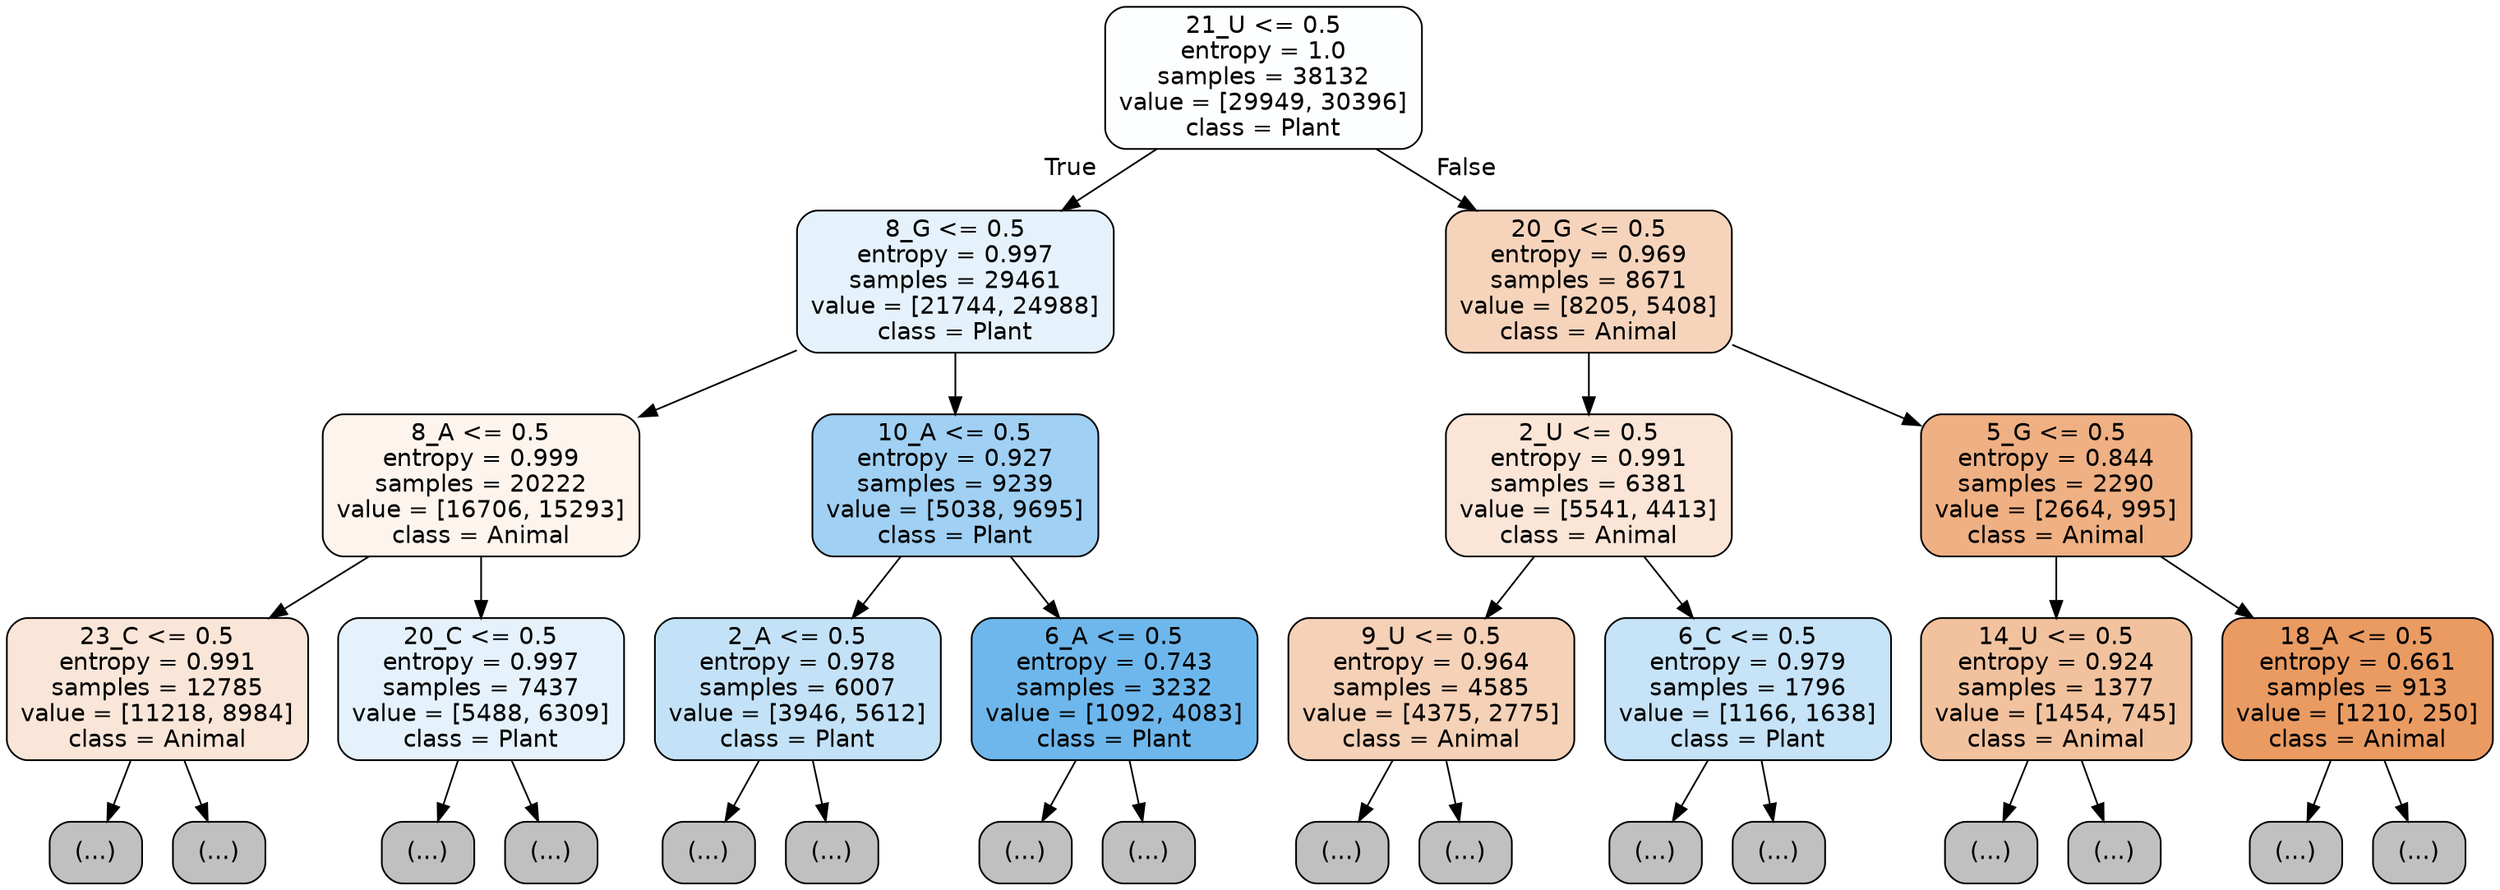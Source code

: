 digraph Tree {
node [shape=box, style="filled, rounded", color="black", fontname="helvetica"] ;
edge [fontname="helvetica"] ;
0 [label="21_U <= 0.5\nentropy = 1.0\nsamples = 38132\nvalue = [29949, 30396]\nclass = Plant", fillcolor="#fcfeff"] ;
1 [label="8_G <= 0.5\nentropy = 0.997\nsamples = 29461\nvalue = [21744, 24988]\nclass = Plant", fillcolor="#e5f2fc"] ;
0 -> 1 [labeldistance=2.5, labelangle=45, headlabel="True"] ;
2 [label="8_A <= 0.5\nentropy = 0.999\nsamples = 20222\nvalue = [16706, 15293]\nclass = Animal", fillcolor="#fdf4ee"] ;
1 -> 2 ;
3 [label="23_C <= 0.5\nentropy = 0.991\nsamples = 12785\nvalue = [11218, 8984]\nclass = Animal", fillcolor="#fae6d8"] ;
2 -> 3 ;
4 [label="(...)", fillcolor="#C0C0C0"] ;
3 -> 4 ;
6239 [label="(...)", fillcolor="#C0C0C0"] ;
3 -> 6239 ;
6492 [label="20_C <= 0.5\nentropy = 0.997\nsamples = 7437\nvalue = [5488, 6309]\nclass = Plant", fillcolor="#e5f2fc"] ;
2 -> 6492 ;
6493 [label="(...)", fillcolor="#C0C0C0"] ;
6492 -> 6493 ;
8946 [label="(...)", fillcolor="#C0C0C0"] ;
6492 -> 8946 ;
9659 [label="10_A <= 0.5\nentropy = 0.927\nsamples = 9239\nvalue = [5038, 9695]\nclass = Plant", fillcolor="#a0d0f3"] ;
1 -> 9659 ;
9660 [label="2_A <= 0.5\nentropy = 0.978\nsamples = 6007\nvalue = [3946, 5612]\nclass = Plant", fillcolor="#c4e2f7"] ;
9659 -> 9660 ;
9661 [label="(...)", fillcolor="#C0C0C0"] ;
9660 -> 9661 ;
11600 [label="(...)", fillcolor="#C0C0C0"] ;
9660 -> 11600 ;
12187 [label="6_A <= 0.5\nentropy = 0.743\nsamples = 3232\nvalue = [1092, 4083]\nclass = Plant", fillcolor="#6eb7ec"] ;
9659 -> 12187 ;
12188 [label="(...)", fillcolor="#C0C0C0"] ;
12187 -> 12188 ;
12851 [label="(...)", fillcolor="#C0C0C0"] ;
12187 -> 12851 ;
13078 [label="20_G <= 0.5\nentropy = 0.969\nsamples = 8671\nvalue = [8205, 5408]\nclass = Animal", fillcolor="#f6d4bc"] ;
0 -> 13078 [labeldistance=2.5, labelangle=-45, headlabel="False"] ;
13079 [label="2_U <= 0.5\nentropy = 0.991\nsamples = 6381\nvalue = [5541, 4413]\nclass = Animal", fillcolor="#fae5d7"] ;
13078 -> 13079 ;
13080 [label="9_U <= 0.5\nentropy = 0.964\nsamples = 4585\nvalue = [4375, 2775]\nclass = Animal", fillcolor="#f5d1b7"] ;
13079 -> 13080 ;
13081 [label="(...)", fillcolor="#C0C0C0"] ;
13080 -> 13081 ;
14552 [label="(...)", fillcolor="#C0C0C0"] ;
13080 -> 14552 ;
15163 [label="6_C <= 0.5\nentropy = 0.979\nsamples = 1796\nvalue = [1166, 1638]\nclass = Plant", fillcolor="#c6e3f8"] ;
13079 -> 15163 ;
15164 [label="(...)", fillcolor="#C0C0C0"] ;
15163 -> 15164 ;
15729 [label="(...)", fillcolor="#C0C0C0"] ;
15163 -> 15729 ;
15922 [label="5_G <= 0.5\nentropy = 0.844\nsamples = 2290\nvalue = [2664, 995]\nclass = Animal", fillcolor="#efb083"] ;
13078 -> 15922 ;
15923 [label="14_U <= 0.5\nentropy = 0.924\nsamples = 1377\nvalue = [1454, 745]\nclass = Animal", fillcolor="#f2c29e"] ;
15922 -> 15923 ;
15924 [label="(...)", fillcolor="#C0C0C0"] ;
15923 -> 15924 ;
16365 [label="(...)", fillcolor="#C0C0C0"] ;
15923 -> 16365 ;
16562 [label="18_A <= 0.5\nentropy = 0.661\nsamples = 913\nvalue = [1210, 250]\nclass = Animal", fillcolor="#ea9b62"] ;
15922 -> 16562 ;
16563 [label="(...)", fillcolor="#C0C0C0"] ;
16562 -> 16563 ;
16768 [label="(...)", fillcolor="#C0C0C0"] ;
16562 -> 16768 ;
}